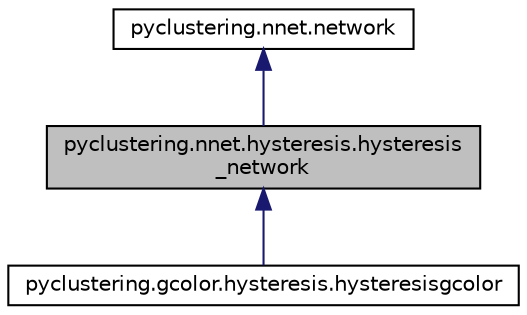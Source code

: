 digraph "pyclustering.nnet.hysteresis.hysteresis_network"
{
 // INTERACTIVE_SVG=YES
 // LATEX_PDF_SIZE
  edge [fontname="Helvetica",fontsize="10",labelfontname="Helvetica",labelfontsize="10"];
  node [fontname="Helvetica",fontsize="10",shape=record];
  Node1 [label="pyclustering.nnet.hysteresis.hysteresis\l_network",height=0.2,width=0.4,color="black", fillcolor="grey75", style="filled", fontcolor="black",tooltip="Hysteresis oscillatory network that uses relaxation oscillators that are represented by objective hys..."];
  Node2 -> Node1 [dir="back",color="midnightblue",fontsize="10",style="solid",fontname="Helvetica"];
  Node2 [label="pyclustering.nnet.network",height=0.2,width=0.4,color="black", fillcolor="white", style="filled",URL="$d5/d9f/classpyclustering_1_1nnet_1_1network.html",tooltip="Common network description that consists of information about oscillators and connection between them..."];
  Node1 -> Node3 [dir="back",color="midnightblue",fontsize="10",style="solid",fontname="Helvetica"];
  Node3 [label="pyclustering.gcolor.hysteresis.hysteresisgcolor",height=0.2,width=0.4,color="black", fillcolor="white", style="filled",URL="$df/df9/classpyclustering_1_1gcolor_1_1hysteresis_1_1hysteresisgcolor.html",tooltip="Class represents graph coloring algorithm based on hysteresis oscillatory network."];
}
